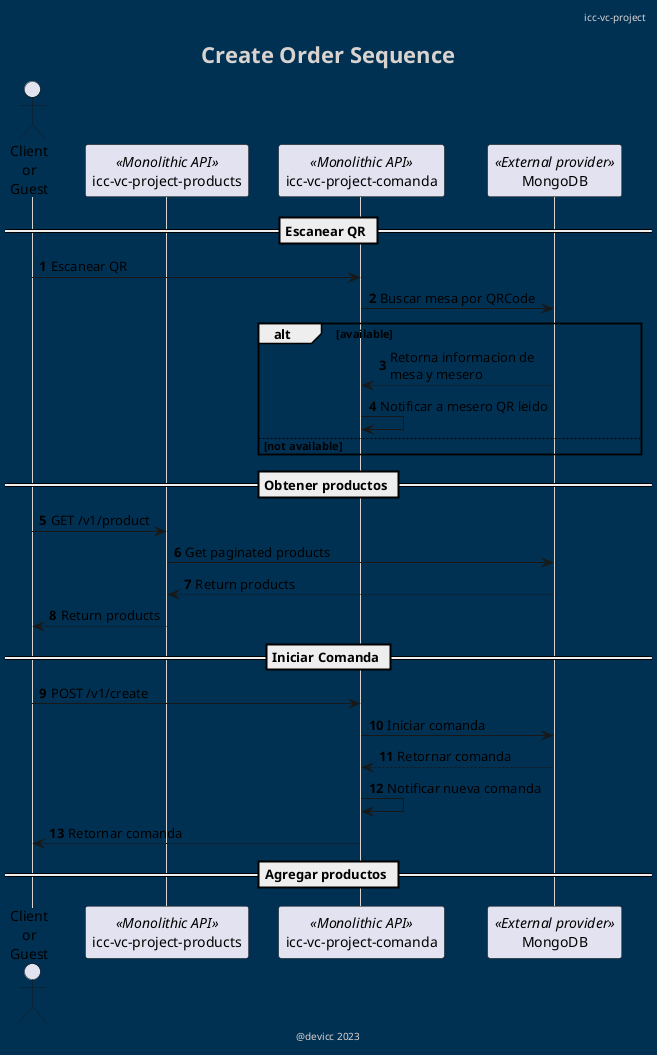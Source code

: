 @startuml refresh-token
autonumber

actor "Client\nor\nGuest" as CLIENT

participant "icc-vc-project-products" as APIPRODUCT <<Monolithic API>>
participant "icc-vc-project-comanda" as APICOMANDA <<Monolithic API>>
participant "MongoDB" as MONGO <<External provider>>

== Escanear QR ==
CLIENT -> APICOMANDA : Escanear QR
APICOMANDA -> MONGO : Buscar mesa por QRCode
alt available
MONGO --> APICOMANDA: Retorna informacion de\nmesa y mesero
APICOMANDA -> APICOMANDA : Notificar a mesero QR leido
else not available

end

== Obtener productos ==
CLIENT -> APIPRODUCT : GET /v1/product
APIPRODUCT -> MONGO : Get paginated products
MONGO --> APIPRODUCT : Return products
APIPRODUCT --> CLIENT : Return products

== Iniciar Comanda ==
CLIENT -> APICOMANDA : POST /v1/create
APICOMANDA -> MONGO : Iniciar comanda
MONGO --> APICOMANDA : Retornar comanda
APICOMANDA -> APICOMANDA : Notificar nueva comanda
APICOMANDA --> CLIENT : Retornar comanda

== Agregar productos ==


footer @devicc 2023
header icc-vc-project
title Create Order Sequence
!theme blueprint


@enduml